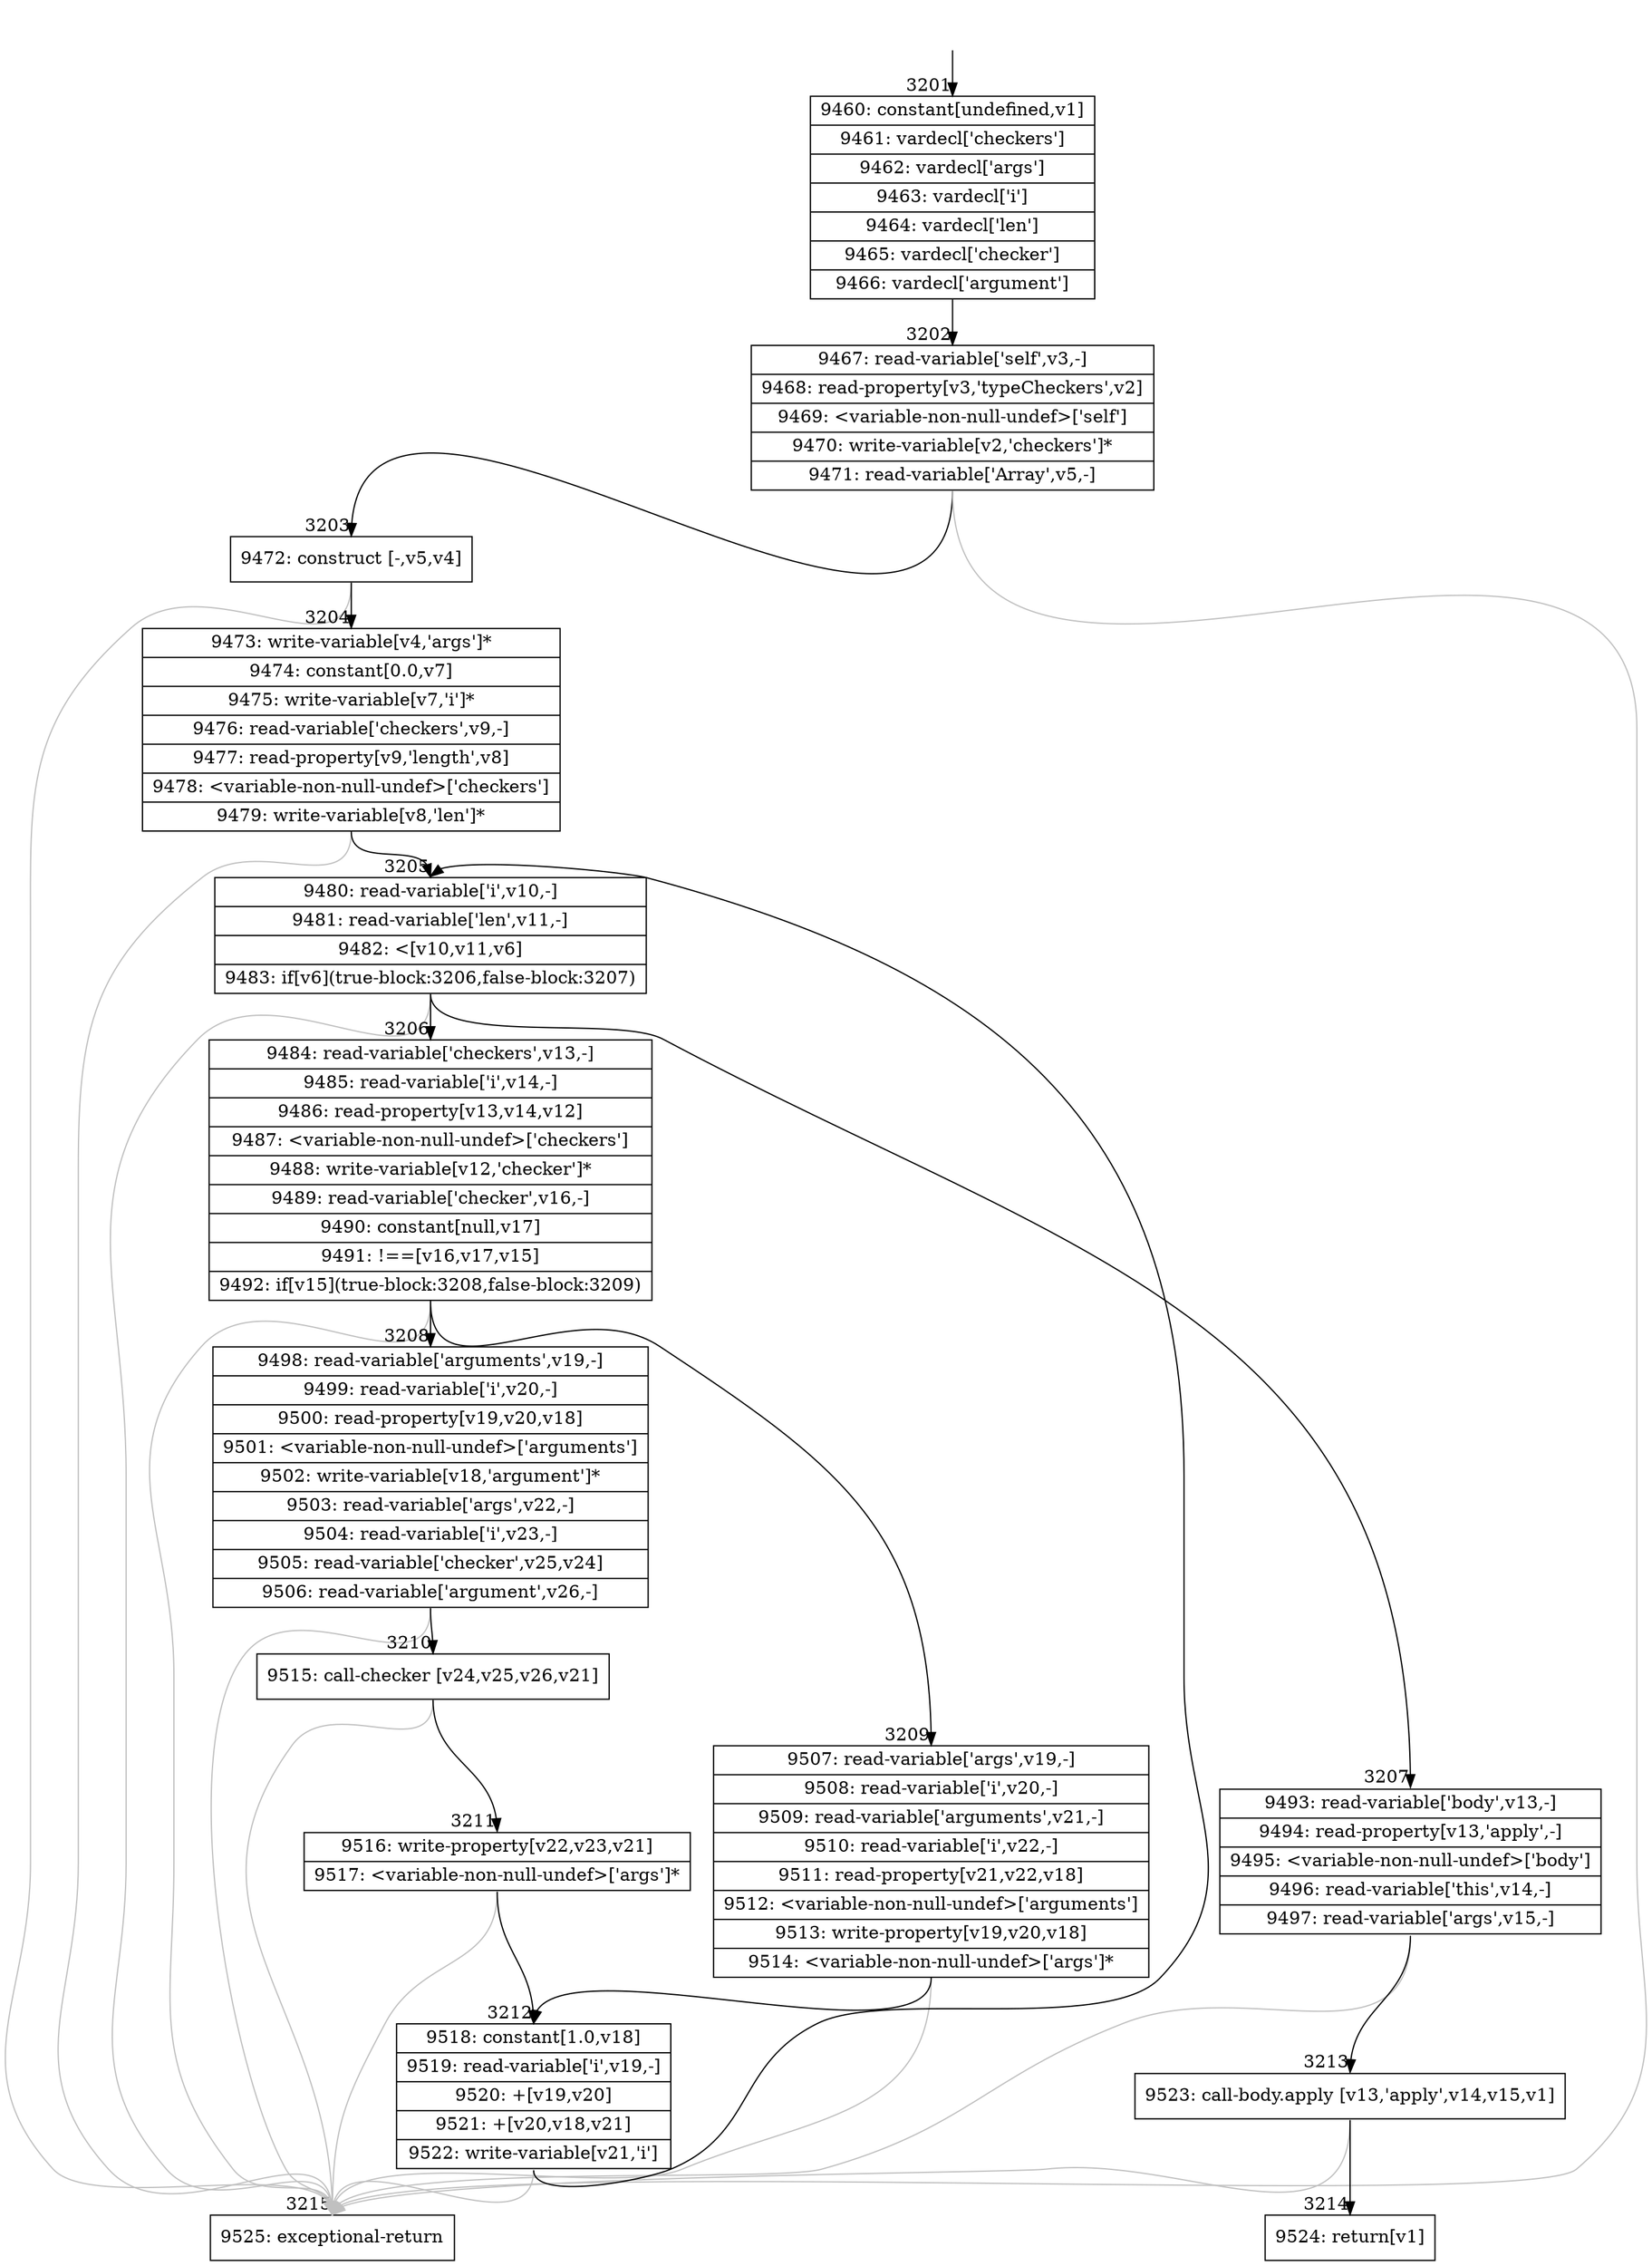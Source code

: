 digraph {
rankdir="TD"
BB_entry348[shape=none,label=""];
BB_entry348 -> BB3201 [tailport=s, headport=n, headlabel="    3201"]
BB3201 [shape=record label="{9460: constant[undefined,v1]|9461: vardecl['checkers']|9462: vardecl['args']|9463: vardecl['i']|9464: vardecl['len']|9465: vardecl['checker']|9466: vardecl['argument']}" ] 
BB3201 -> BB3202 [tailport=s, headport=n, headlabel="      3202"]
BB3202 [shape=record label="{9467: read-variable['self',v3,-]|9468: read-property[v3,'typeCheckers',v2]|9469: \<variable-non-null-undef\>['self']|9470: write-variable[v2,'checkers']*|9471: read-variable['Array',v5,-]}" ] 
BB3202 -> BB3203 [tailport=s, headport=n, headlabel="      3203"]
BB3202 -> BB3215 [tailport=s, headport=n, color=gray, headlabel="      3215"]
BB3203 [shape=record label="{9472: construct [-,v5,v4]}" ] 
BB3203 -> BB3204 [tailport=s, headport=n, headlabel="      3204"]
BB3203 -> BB3215 [tailport=s, headport=n, color=gray]
BB3204 [shape=record label="{9473: write-variable[v4,'args']*|9474: constant[0.0,v7]|9475: write-variable[v7,'i']*|9476: read-variable['checkers',v9,-]|9477: read-property[v9,'length',v8]|9478: \<variable-non-null-undef\>['checkers']|9479: write-variable[v8,'len']*}" ] 
BB3204 -> BB3205 [tailport=s, headport=n, headlabel="      3205"]
BB3204 -> BB3215 [tailport=s, headport=n, color=gray]
BB3205 [shape=record label="{9480: read-variable['i',v10,-]|9481: read-variable['len',v11,-]|9482: \<[v10,v11,v6]|9483: if[v6](true-block:3206,false-block:3207)}" ] 
BB3205 -> BB3206 [tailport=s, headport=n, headlabel="      3206"]
BB3205 -> BB3207 [tailport=s, headport=n, headlabel="      3207"]
BB3205 -> BB3215 [tailport=s, headport=n, color=gray]
BB3206 [shape=record label="{9484: read-variable['checkers',v13,-]|9485: read-variable['i',v14,-]|9486: read-property[v13,v14,v12]|9487: \<variable-non-null-undef\>['checkers']|9488: write-variable[v12,'checker']*|9489: read-variable['checker',v16,-]|9490: constant[null,v17]|9491: !==[v16,v17,v15]|9492: if[v15](true-block:3208,false-block:3209)}" ] 
BB3206 -> BB3208 [tailport=s, headport=n, headlabel="      3208"]
BB3206 -> BB3209 [tailport=s, headport=n, headlabel="      3209"]
BB3206 -> BB3215 [tailport=s, headport=n, color=gray]
BB3207 [shape=record label="{9493: read-variable['body',v13,-]|9494: read-property[v13,'apply',-]|9495: \<variable-non-null-undef\>['body']|9496: read-variable['this',v14,-]|9497: read-variable['args',v15,-]}" ] 
BB3207 -> BB3213 [tailport=s, headport=n, headlabel="      3213"]
BB3207 -> BB3215 [tailport=s, headport=n, color=gray]
BB3208 [shape=record label="{9498: read-variable['arguments',v19,-]|9499: read-variable['i',v20,-]|9500: read-property[v19,v20,v18]|9501: \<variable-non-null-undef\>['arguments']|9502: write-variable[v18,'argument']*|9503: read-variable['args',v22,-]|9504: read-variable['i',v23,-]|9505: read-variable['checker',v25,v24]|9506: read-variable['argument',v26,-]}" ] 
BB3208 -> BB3210 [tailport=s, headport=n, headlabel="      3210"]
BB3208 -> BB3215 [tailport=s, headport=n, color=gray]
BB3209 [shape=record label="{9507: read-variable['args',v19,-]|9508: read-variable['i',v20,-]|9509: read-variable['arguments',v21,-]|9510: read-variable['i',v22,-]|9511: read-property[v21,v22,v18]|9512: \<variable-non-null-undef\>['arguments']|9513: write-property[v19,v20,v18]|9514: \<variable-non-null-undef\>['args']*}" ] 
BB3209 -> BB3212 [tailport=s, headport=n, headlabel="      3212"]
BB3209 -> BB3215 [tailport=s, headport=n, color=gray]
BB3210 [shape=record label="{9515: call-checker [v24,v25,v26,v21]}" ] 
BB3210 -> BB3211 [tailport=s, headport=n, headlabel="      3211"]
BB3210 -> BB3215 [tailport=s, headport=n, color=gray]
BB3211 [shape=record label="{9516: write-property[v22,v23,v21]|9517: \<variable-non-null-undef\>['args']*}" ] 
BB3211 -> BB3212 [tailport=s, headport=n]
BB3211 -> BB3215 [tailport=s, headport=n, color=gray]
BB3212 [shape=record label="{9518: constant[1.0,v18]|9519: read-variable['i',v19,-]|9520: +[v19,v20]|9521: +[v20,v18,v21]|9522: write-variable[v21,'i']}" ] 
BB3212 -> BB3205 [tailport=s, headport=n]
BB3212 -> BB3215 [tailport=s, headport=n, color=gray]
BB3213 [shape=record label="{9523: call-body.apply [v13,'apply',v14,v15,v1]}" ] 
BB3213 -> BB3214 [tailport=s, headport=n, headlabel="      3214"]
BB3213 -> BB3215 [tailport=s, headport=n, color=gray]
BB3214 [shape=record label="{9524: return[v1]}" ] 
BB3215 [shape=record label="{9525: exceptional-return}" ] 
//#$~ 3678
}
